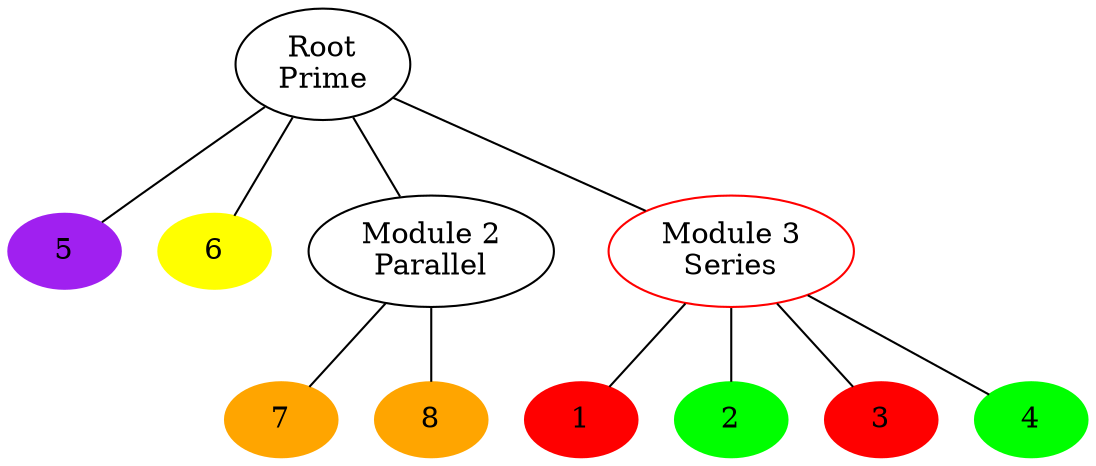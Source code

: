 graph G
{
    {
        node [style="filled"]
        1 2 3 4 5 6 7 8
    }
    Module1 [label="Root\nPrime"]
    Module2 [label="Module 2\nParallel"]
    Module3 [label="Module 3\nSeries"]
    Module3 [color="red"]

    Module1 -- {Module2 Module3 5 6}
    Module3 -- {1 2 3 4}
    Module2 -- {7 8}

    5 [color="purple"]
    6 [color="yellow"]

    1 [color="red"]
    2 [color="green"]
    3 [color="red"]
    4 [color="green"]

    7 [color="orange"]
    8 [color="orange"]
}
